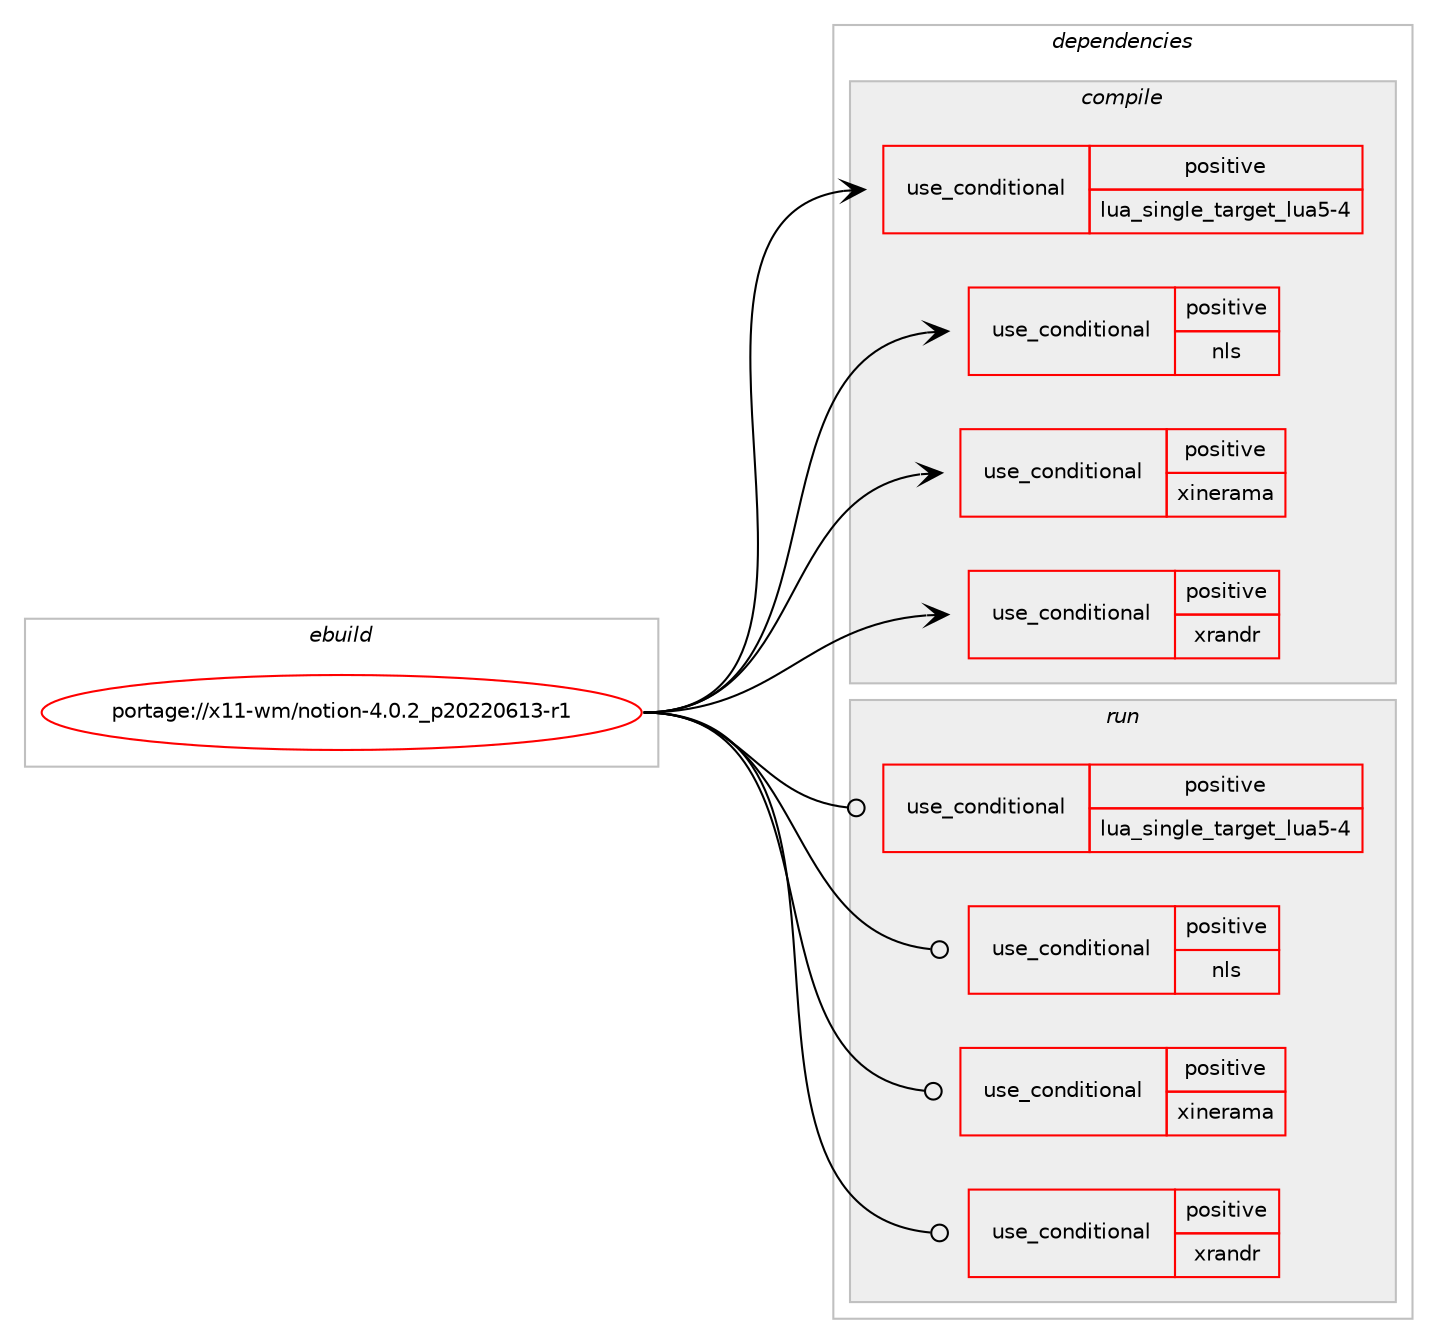 digraph prolog {

# *************
# Graph options
# *************

newrank=true;
concentrate=true;
compound=true;
graph [rankdir=LR,fontname=Helvetica,fontsize=10,ranksep=1.5];#, ranksep=2.5, nodesep=0.2];
edge  [arrowhead=vee];
node  [fontname=Helvetica,fontsize=10];

# **********
# The ebuild
# **********

subgraph cluster_leftcol {
color=gray;
rank=same;
label=<<i>ebuild</i>>;
id [label="portage://x11-wm/notion-4.0.2_p20220613-r1", color=red, width=4, href="../x11-wm/notion-4.0.2_p20220613-r1.svg"];
}

# ****************
# The dependencies
# ****************

subgraph cluster_midcol {
color=gray;
label=<<i>dependencies</i>>;
subgraph cluster_compile {
fillcolor="#eeeeee";
style=filled;
label=<<i>compile</i>>;
subgraph cond120867 {
dependency232689 [label=<<TABLE BORDER="0" CELLBORDER="1" CELLSPACING="0" CELLPADDING="4"><TR><TD ROWSPAN="3" CELLPADDING="10">use_conditional</TD></TR><TR><TD>positive</TD></TR><TR><TD>lua_single_target_lua5-4</TD></TR></TABLE>>, shape=none, color=red];
# *** BEGIN UNKNOWN DEPENDENCY TYPE (TODO) ***
# dependency232689 -> package_dependency(portage://x11-wm/notion-4.0.2_p20220613-r1,install,no,dev-lang,lua,none,[,,],[slot(5.4)],[])
# *** END UNKNOWN DEPENDENCY TYPE (TODO) ***

}
id:e -> dependency232689:w [weight=20,style="solid",arrowhead="vee"];
subgraph cond120868 {
dependency232690 [label=<<TABLE BORDER="0" CELLBORDER="1" CELLSPACING="0" CELLPADDING="4"><TR><TD ROWSPAN="3" CELLPADDING="10">use_conditional</TD></TR><TR><TD>positive</TD></TR><TR><TD>nls</TD></TR></TABLE>>, shape=none, color=red];
# *** BEGIN UNKNOWN DEPENDENCY TYPE (TODO) ***
# dependency232690 -> package_dependency(portage://x11-wm/notion-4.0.2_p20220613-r1,install,no,sys-devel,gettext,none,[,,],[],[])
# *** END UNKNOWN DEPENDENCY TYPE (TODO) ***

}
id:e -> dependency232690:w [weight=20,style="solid",arrowhead="vee"];
subgraph cond120869 {
dependency232691 [label=<<TABLE BORDER="0" CELLBORDER="1" CELLSPACING="0" CELLPADDING="4"><TR><TD ROWSPAN="3" CELLPADDING="10">use_conditional</TD></TR><TR><TD>positive</TD></TR><TR><TD>xinerama</TD></TR></TABLE>>, shape=none, color=red];
# *** BEGIN UNKNOWN DEPENDENCY TYPE (TODO) ***
# dependency232691 -> package_dependency(portage://x11-wm/notion-4.0.2_p20220613-r1,install,no,x11-libs,libXinerama,none,[,,],[],[])
# *** END UNKNOWN DEPENDENCY TYPE (TODO) ***

}
id:e -> dependency232691:w [weight=20,style="solid",arrowhead="vee"];
subgraph cond120870 {
dependency232692 [label=<<TABLE BORDER="0" CELLBORDER="1" CELLSPACING="0" CELLPADDING="4"><TR><TD ROWSPAN="3" CELLPADDING="10">use_conditional</TD></TR><TR><TD>positive</TD></TR><TR><TD>xrandr</TD></TR></TABLE>>, shape=none, color=red];
# *** BEGIN UNKNOWN DEPENDENCY TYPE (TODO) ***
# dependency232692 -> package_dependency(portage://x11-wm/notion-4.0.2_p20220613-r1,install,no,x11-libs,libXrandr,none,[,,],[],[])
# *** END UNKNOWN DEPENDENCY TYPE (TODO) ***

}
id:e -> dependency232692:w [weight=20,style="solid",arrowhead="vee"];
# *** BEGIN UNKNOWN DEPENDENCY TYPE (TODO) ***
# id -> package_dependency(portage://x11-wm/notion-4.0.2_p20220613-r1,install,no,x11-libs,libSM,none,[,,],[],[])
# *** END UNKNOWN DEPENDENCY TYPE (TODO) ***

# *** BEGIN UNKNOWN DEPENDENCY TYPE (TODO) ***
# id -> package_dependency(portage://x11-wm/notion-4.0.2_p20220613-r1,install,no,x11-libs,libX11,none,[,,],[],[])
# *** END UNKNOWN DEPENDENCY TYPE (TODO) ***

# *** BEGIN UNKNOWN DEPENDENCY TYPE (TODO) ***
# id -> package_dependency(portage://x11-wm/notion-4.0.2_p20220613-r1,install,no,x11-libs,libXext,none,[,,],[],[])
# *** END UNKNOWN DEPENDENCY TYPE (TODO) ***

}
subgraph cluster_compileandrun {
fillcolor="#eeeeee";
style=filled;
label=<<i>compile and run</i>>;
}
subgraph cluster_run {
fillcolor="#eeeeee";
style=filled;
label=<<i>run</i>>;
subgraph cond120871 {
dependency232693 [label=<<TABLE BORDER="0" CELLBORDER="1" CELLSPACING="0" CELLPADDING="4"><TR><TD ROWSPAN="3" CELLPADDING="10">use_conditional</TD></TR><TR><TD>positive</TD></TR><TR><TD>lua_single_target_lua5-4</TD></TR></TABLE>>, shape=none, color=red];
# *** BEGIN UNKNOWN DEPENDENCY TYPE (TODO) ***
# dependency232693 -> package_dependency(portage://x11-wm/notion-4.0.2_p20220613-r1,run,no,dev-lang,lua,none,[,,],[slot(5.4)],[])
# *** END UNKNOWN DEPENDENCY TYPE (TODO) ***

}
id:e -> dependency232693:w [weight=20,style="solid",arrowhead="odot"];
subgraph cond120872 {
dependency232694 [label=<<TABLE BORDER="0" CELLBORDER="1" CELLSPACING="0" CELLPADDING="4"><TR><TD ROWSPAN="3" CELLPADDING="10">use_conditional</TD></TR><TR><TD>positive</TD></TR><TR><TD>nls</TD></TR></TABLE>>, shape=none, color=red];
# *** BEGIN UNKNOWN DEPENDENCY TYPE (TODO) ***
# dependency232694 -> package_dependency(portage://x11-wm/notion-4.0.2_p20220613-r1,run,no,sys-devel,gettext,none,[,,],[],[])
# *** END UNKNOWN DEPENDENCY TYPE (TODO) ***

}
id:e -> dependency232694:w [weight=20,style="solid",arrowhead="odot"];
subgraph cond120873 {
dependency232695 [label=<<TABLE BORDER="0" CELLBORDER="1" CELLSPACING="0" CELLPADDING="4"><TR><TD ROWSPAN="3" CELLPADDING="10">use_conditional</TD></TR><TR><TD>positive</TD></TR><TR><TD>xinerama</TD></TR></TABLE>>, shape=none, color=red];
# *** BEGIN UNKNOWN DEPENDENCY TYPE (TODO) ***
# dependency232695 -> package_dependency(portage://x11-wm/notion-4.0.2_p20220613-r1,run,no,x11-libs,libXinerama,none,[,,],[],[])
# *** END UNKNOWN DEPENDENCY TYPE (TODO) ***

}
id:e -> dependency232695:w [weight=20,style="solid",arrowhead="odot"];
subgraph cond120874 {
dependency232696 [label=<<TABLE BORDER="0" CELLBORDER="1" CELLSPACING="0" CELLPADDING="4"><TR><TD ROWSPAN="3" CELLPADDING="10">use_conditional</TD></TR><TR><TD>positive</TD></TR><TR><TD>xrandr</TD></TR></TABLE>>, shape=none, color=red];
# *** BEGIN UNKNOWN DEPENDENCY TYPE (TODO) ***
# dependency232696 -> package_dependency(portage://x11-wm/notion-4.0.2_p20220613-r1,run,no,x11-libs,libXrandr,none,[,,],[],[])
# *** END UNKNOWN DEPENDENCY TYPE (TODO) ***

}
id:e -> dependency232696:w [weight=20,style="solid",arrowhead="odot"];
# *** BEGIN UNKNOWN DEPENDENCY TYPE (TODO) ***
# id -> package_dependency(portage://x11-wm/notion-4.0.2_p20220613-r1,run,no,x11-libs,libSM,none,[,,],[],[])
# *** END UNKNOWN DEPENDENCY TYPE (TODO) ***

# *** BEGIN UNKNOWN DEPENDENCY TYPE (TODO) ***
# id -> package_dependency(portage://x11-wm/notion-4.0.2_p20220613-r1,run,no,x11-libs,libX11,none,[,,],[],[])
# *** END UNKNOWN DEPENDENCY TYPE (TODO) ***

# *** BEGIN UNKNOWN DEPENDENCY TYPE (TODO) ***
# id -> package_dependency(portage://x11-wm/notion-4.0.2_p20220613-r1,run,no,x11-libs,libXext,none,[,,],[],[])
# *** END UNKNOWN DEPENDENCY TYPE (TODO) ***

}
}

# **************
# The candidates
# **************

subgraph cluster_choices {
rank=same;
color=gray;
label=<<i>candidates</i>>;

}

}
